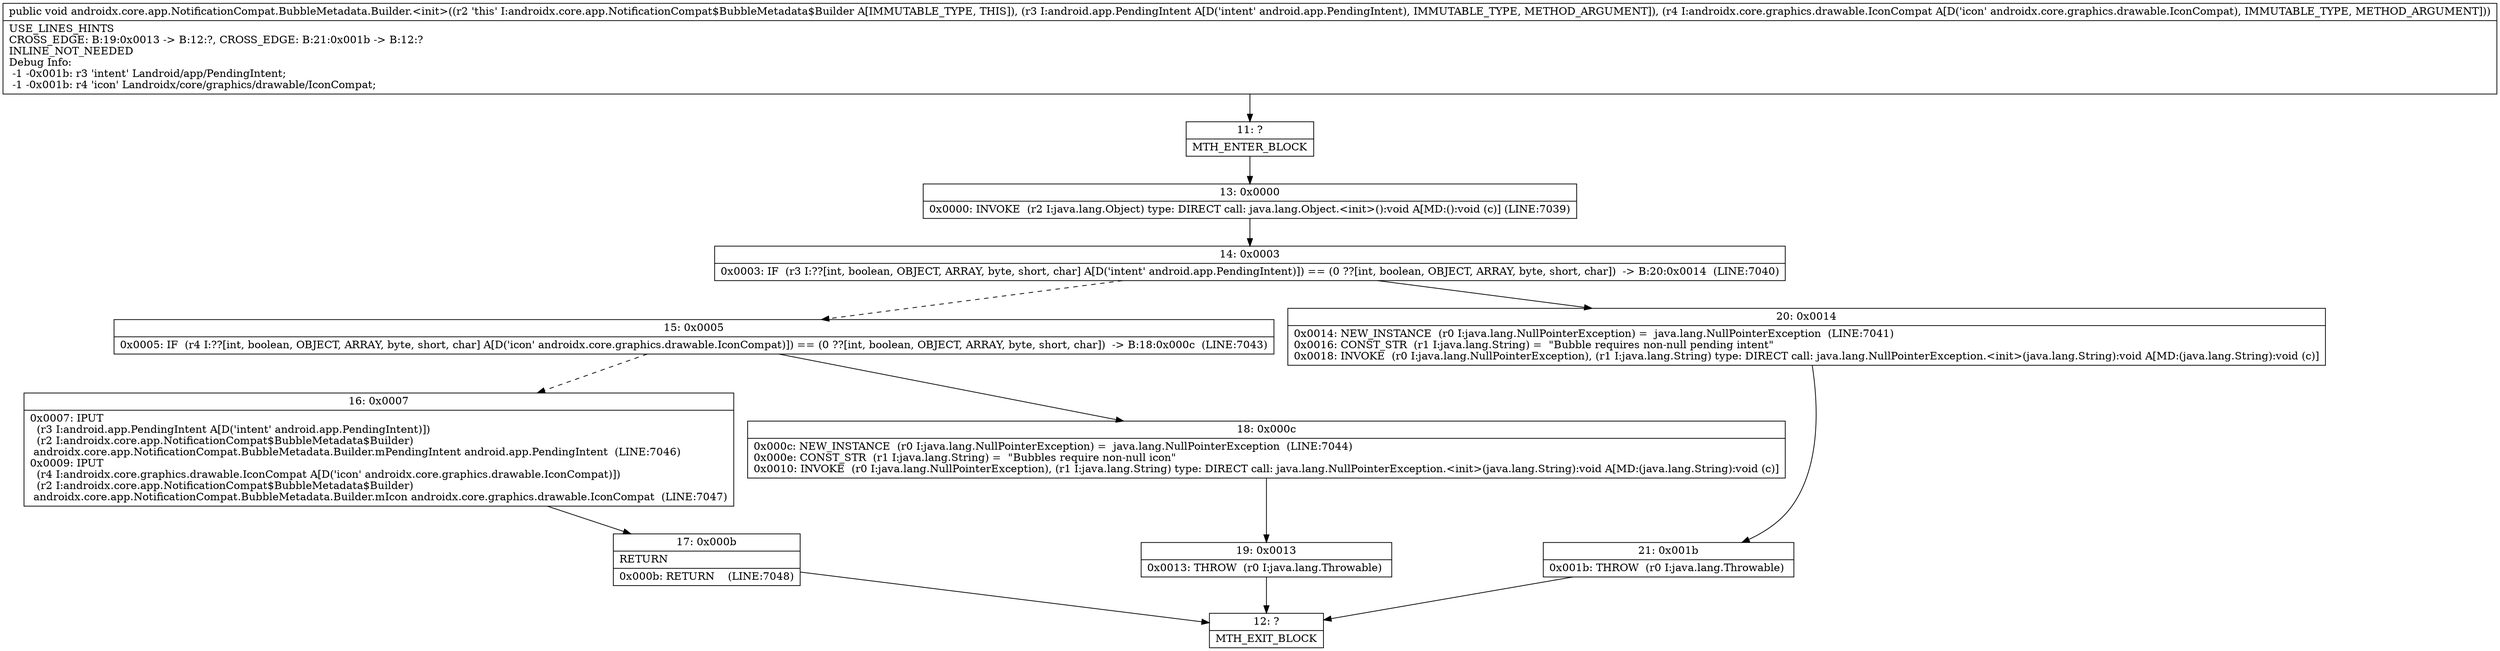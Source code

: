 digraph "CFG forandroidx.core.app.NotificationCompat.BubbleMetadata.Builder.\<init\>(Landroid\/app\/PendingIntent;Landroidx\/core\/graphics\/drawable\/IconCompat;)V" {
Node_11 [shape=record,label="{11\:\ ?|MTH_ENTER_BLOCK\l}"];
Node_13 [shape=record,label="{13\:\ 0x0000|0x0000: INVOKE  (r2 I:java.lang.Object) type: DIRECT call: java.lang.Object.\<init\>():void A[MD:():void (c)] (LINE:7039)\l}"];
Node_14 [shape=record,label="{14\:\ 0x0003|0x0003: IF  (r3 I:??[int, boolean, OBJECT, ARRAY, byte, short, char] A[D('intent' android.app.PendingIntent)]) == (0 ??[int, boolean, OBJECT, ARRAY, byte, short, char])  \-\> B:20:0x0014  (LINE:7040)\l}"];
Node_15 [shape=record,label="{15\:\ 0x0005|0x0005: IF  (r4 I:??[int, boolean, OBJECT, ARRAY, byte, short, char] A[D('icon' androidx.core.graphics.drawable.IconCompat)]) == (0 ??[int, boolean, OBJECT, ARRAY, byte, short, char])  \-\> B:18:0x000c  (LINE:7043)\l}"];
Node_16 [shape=record,label="{16\:\ 0x0007|0x0007: IPUT  \l  (r3 I:android.app.PendingIntent A[D('intent' android.app.PendingIntent)])\l  (r2 I:androidx.core.app.NotificationCompat$BubbleMetadata$Builder)\l androidx.core.app.NotificationCompat.BubbleMetadata.Builder.mPendingIntent android.app.PendingIntent  (LINE:7046)\l0x0009: IPUT  \l  (r4 I:androidx.core.graphics.drawable.IconCompat A[D('icon' androidx.core.graphics.drawable.IconCompat)])\l  (r2 I:androidx.core.app.NotificationCompat$BubbleMetadata$Builder)\l androidx.core.app.NotificationCompat.BubbleMetadata.Builder.mIcon androidx.core.graphics.drawable.IconCompat  (LINE:7047)\l}"];
Node_17 [shape=record,label="{17\:\ 0x000b|RETURN\l|0x000b: RETURN    (LINE:7048)\l}"];
Node_12 [shape=record,label="{12\:\ ?|MTH_EXIT_BLOCK\l}"];
Node_18 [shape=record,label="{18\:\ 0x000c|0x000c: NEW_INSTANCE  (r0 I:java.lang.NullPointerException) =  java.lang.NullPointerException  (LINE:7044)\l0x000e: CONST_STR  (r1 I:java.lang.String) =  \"Bubbles require non\-null icon\" \l0x0010: INVOKE  (r0 I:java.lang.NullPointerException), (r1 I:java.lang.String) type: DIRECT call: java.lang.NullPointerException.\<init\>(java.lang.String):void A[MD:(java.lang.String):void (c)]\l}"];
Node_19 [shape=record,label="{19\:\ 0x0013|0x0013: THROW  (r0 I:java.lang.Throwable) \l}"];
Node_20 [shape=record,label="{20\:\ 0x0014|0x0014: NEW_INSTANCE  (r0 I:java.lang.NullPointerException) =  java.lang.NullPointerException  (LINE:7041)\l0x0016: CONST_STR  (r1 I:java.lang.String) =  \"Bubble requires non\-null pending intent\" \l0x0018: INVOKE  (r0 I:java.lang.NullPointerException), (r1 I:java.lang.String) type: DIRECT call: java.lang.NullPointerException.\<init\>(java.lang.String):void A[MD:(java.lang.String):void (c)]\l}"];
Node_21 [shape=record,label="{21\:\ 0x001b|0x001b: THROW  (r0 I:java.lang.Throwable) \l}"];
MethodNode[shape=record,label="{public void androidx.core.app.NotificationCompat.BubbleMetadata.Builder.\<init\>((r2 'this' I:androidx.core.app.NotificationCompat$BubbleMetadata$Builder A[IMMUTABLE_TYPE, THIS]), (r3 I:android.app.PendingIntent A[D('intent' android.app.PendingIntent), IMMUTABLE_TYPE, METHOD_ARGUMENT]), (r4 I:androidx.core.graphics.drawable.IconCompat A[D('icon' androidx.core.graphics.drawable.IconCompat), IMMUTABLE_TYPE, METHOD_ARGUMENT]))  | USE_LINES_HINTS\lCROSS_EDGE: B:19:0x0013 \-\> B:12:?, CROSS_EDGE: B:21:0x001b \-\> B:12:?\lINLINE_NOT_NEEDED\lDebug Info:\l  \-1 \-0x001b: r3 'intent' Landroid\/app\/PendingIntent;\l  \-1 \-0x001b: r4 'icon' Landroidx\/core\/graphics\/drawable\/IconCompat;\l}"];
MethodNode -> Node_11;Node_11 -> Node_13;
Node_13 -> Node_14;
Node_14 -> Node_15[style=dashed];
Node_14 -> Node_20;
Node_15 -> Node_16[style=dashed];
Node_15 -> Node_18;
Node_16 -> Node_17;
Node_17 -> Node_12;
Node_18 -> Node_19;
Node_19 -> Node_12;
Node_20 -> Node_21;
Node_21 -> Node_12;
}

